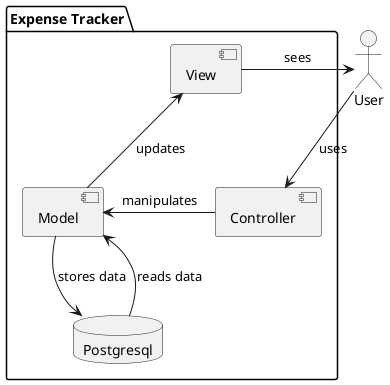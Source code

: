 @startuml
actor User

package "Expense Tracker" {
  [View] as view
  [Model] as model
  [Controller] as controller
  database "Postgresql" as db
}

model -> db : stores data
db --> model : reads data

view -> User : sees
view <-- model : updates

controller -> model : manipulates

User --> controller : uses

@enduml